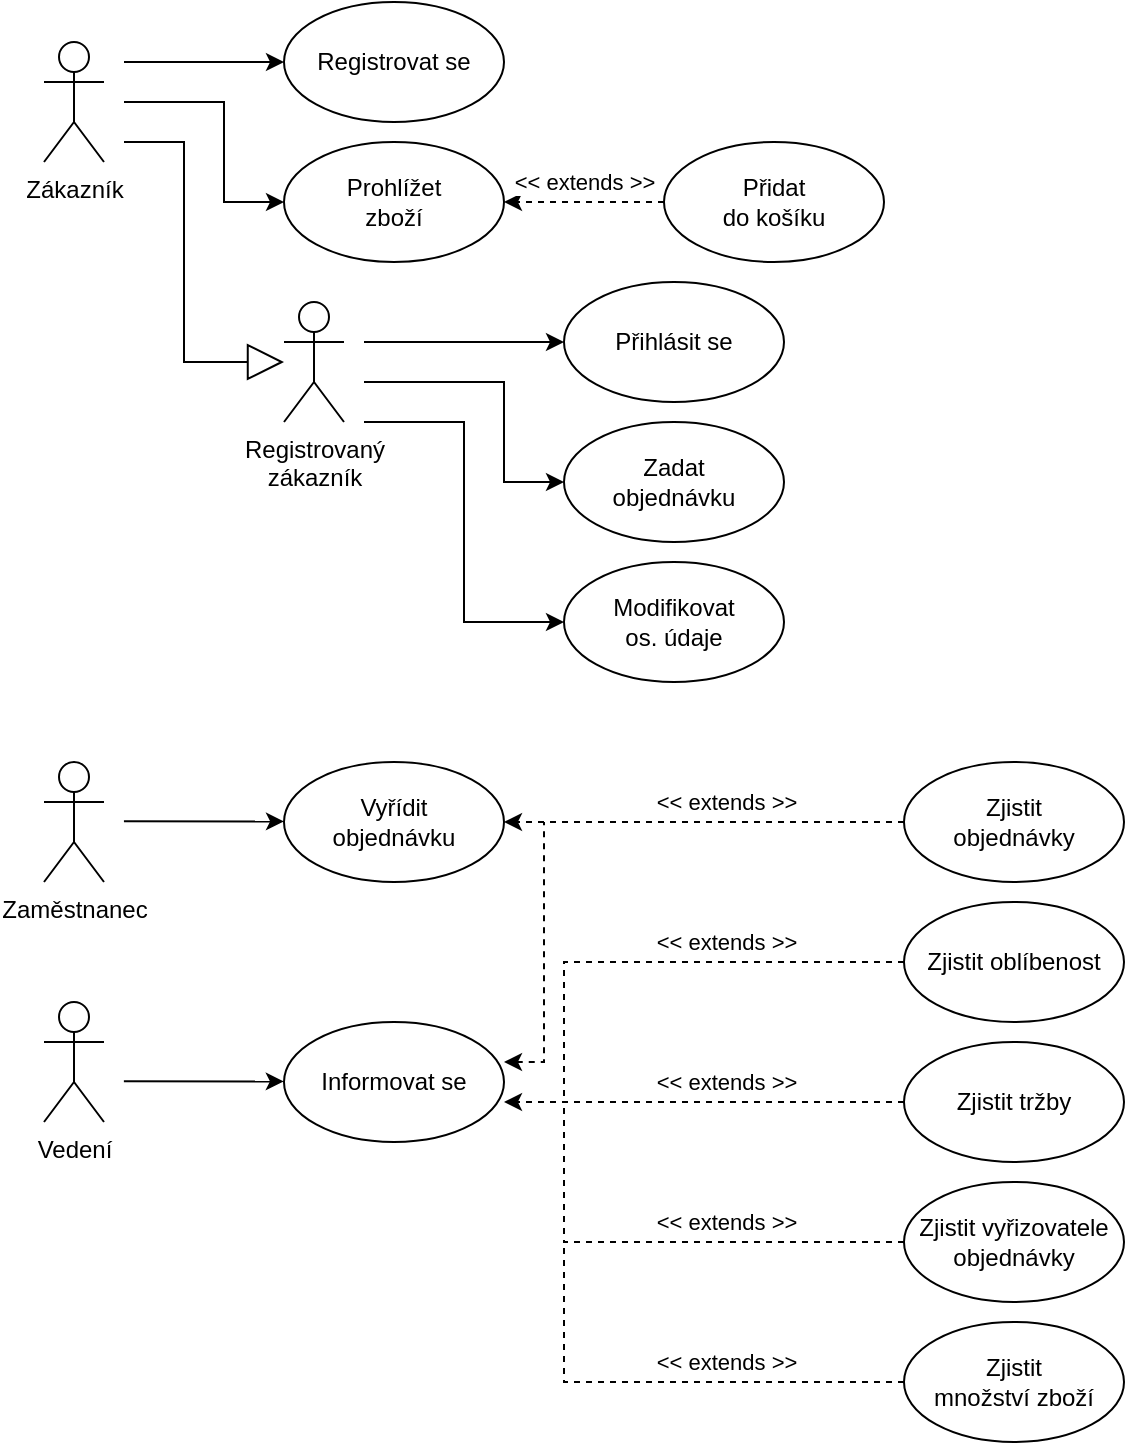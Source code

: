 <mxfile version="21.0.2" type="device"><diagram name="Page-1" id="ZpvCegiyJkyj14F8ROo1"><mxGraphModel dx="1687" dy="911" grid="1" gridSize="10" guides="1" tooltips="1" connect="1" arrows="1" fold="1" page="1" pageScale="1" pageWidth="1100" pageHeight="850" math="0" shadow="0"><root><mxCell id="0"/><mxCell id="1" parent="0"/><mxCell id="aG7Grr5ATdf8fzWSreN5-23" style="edgeStyle=orthogonalEdgeStyle;rounded=0;orthogonalLoop=1;jettySize=auto;html=1;entryX=0;entryY=0.5;entryDx=0;entryDy=0;" edge="1" parent="1" target="aG7Grr5ATdf8fzWSreN5-13"><mxGeometry relative="1" as="geometry"><mxPoint x="100" y="190" as="targetPoint"/><mxPoint x="80" y="50" as="sourcePoint"/><Array as="points"><mxPoint x="160" y="50"/></Array></mxGeometry></mxCell><mxCell id="aG7Grr5ATdf8fzWSreN5-1" value="Zákazník" style="shape=umlActor;verticalLabelPosition=bottom;verticalAlign=top;html=1;fontFamily=Helvetica;labelBorderColor=none;labelBackgroundColor=none;" vertex="1" parent="1"><mxGeometry x="40" y="40" width="30" height="60" as="geometry"/></mxCell><mxCell id="aG7Grr5ATdf8fzWSreN5-5" value="Zaměstnanec" style="shape=umlActor;verticalLabelPosition=bottom;verticalAlign=top;html=1;" vertex="1" parent="1"><mxGeometry x="40" y="400" width="30" height="60" as="geometry"/></mxCell><mxCell id="aG7Grr5ATdf8fzWSreN5-6" value="Vedení" style="shape=umlActor;verticalLabelPosition=bottom;verticalAlign=top;html=1;" vertex="1" parent="1"><mxGeometry x="40" y="520" width="30" height="60" as="geometry"/></mxCell><mxCell id="aG7Grr5ATdf8fzWSreN5-7" value="" style="endArrow=block;endSize=16;endFill=0;html=1;rounded=0;" edge="1" parent="1" target="aG7Grr5ATdf8fzWSreN5-8"><mxGeometry x="-0.263" width="160" relative="1" as="geometry"><mxPoint x="80" y="90" as="sourcePoint"/><mxPoint x="140" y="200" as="targetPoint"/><Array as="points"><mxPoint x="110" y="90"/><mxPoint x="110" y="200"/></Array><mxPoint as="offset"/></mxGeometry></mxCell><mxCell id="aG7Grr5ATdf8fzWSreN5-8" value="&lt;div&gt;Registrovaný&lt;/div&gt;&lt;div&gt;zákazník&lt;br&gt;&lt;/div&gt;" style="shape=umlActor;verticalLabelPosition=bottom;verticalAlign=top;html=1;" vertex="1" parent="1"><mxGeometry x="160" y="170" width="30" height="60" as="geometry"/></mxCell><mxCell id="aG7Grr5ATdf8fzWSreN5-9" value="Přihlásit se" style="ellipse;whiteSpace=wrap;html=1;" vertex="1" parent="1"><mxGeometry x="300" y="160" width="110" height="60" as="geometry"/></mxCell><mxCell id="aG7Grr5ATdf8fzWSreN5-11" value="&lt;div&gt;Zadat&lt;/div&gt;&lt;div&gt;objednávku&lt;br&gt;&lt;/div&gt;" style="ellipse;whiteSpace=wrap;html=1;" vertex="1" parent="1"><mxGeometry x="300" y="230" width="110" height="60" as="geometry"/></mxCell><mxCell id="aG7Grr5ATdf8fzWSreN5-12" value="&lt;div&gt;Modifikovat &lt;br&gt;&lt;/div&gt;&lt;div&gt;os. údaje&lt;br&gt;&lt;/div&gt;" style="ellipse;whiteSpace=wrap;html=1;" vertex="1" parent="1"><mxGeometry x="300" y="300" width="110" height="60" as="geometry"/></mxCell><mxCell id="aG7Grr5ATdf8fzWSreN5-13" value="Registrovat se" style="ellipse;whiteSpace=wrap;html=1;" vertex="1" parent="1"><mxGeometry x="160" y="20" width="110" height="60" as="geometry"/></mxCell><mxCell id="aG7Grr5ATdf8fzWSreN5-14" value="&lt;div&gt;Prohlížet&lt;/div&gt;&lt;div&gt;zboží&lt;br&gt;&lt;/div&gt;" style="ellipse;whiteSpace=wrap;html=1;" vertex="1" parent="1"><mxGeometry x="160" y="90" width="110" height="60" as="geometry"/></mxCell><mxCell id="aG7Grr5ATdf8fzWSreN5-15" value="&lt;div&gt;Přidat &lt;br&gt;&lt;/div&gt;&lt;div&gt;do košíku&lt;/div&gt;" style="ellipse;whiteSpace=wrap;html=1;" vertex="1" parent="1"><mxGeometry x="350" y="90" width="110" height="60" as="geometry"/></mxCell><mxCell id="aG7Grr5ATdf8fzWSreN5-16" value="&lt;div&gt;Vyřídit&lt;/div&gt;&lt;div&gt;objednávku&lt;br&gt;&lt;/div&gt;" style="ellipse;whiteSpace=wrap;html=1;" vertex="1" parent="1"><mxGeometry x="160" y="400" width="110" height="60" as="geometry"/></mxCell><mxCell id="aG7Grr5ATdf8fzWSreN5-17" value="Informovat se" style="ellipse;whiteSpace=wrap;html=1;" vertex="1" parent="1"><mxGeometry x="160" y="530" width="110" height="60" as="geometry"/></mxCell><mxCell id="aG7Grr5ATdf8fzWSreN5-18" value="&lt;div&gt;Zjistit&lt;/div&gt;&lt;div&gt;objednávky&lt;br&gt;&lt;/div&gt;" style="ellipse;whiteSpace=wrap;html=1;" vertex="1" parent="1"><mxGeometry x="470" y="400" width="110" height="60" as="geometry"/></mxCell><mxCell id="aG7Grr5ATdf8fzWSreN5-19" value="&lt;div&gt;Zjistit&lt;/div&gt;&lt;div&gt;množství zboží&lt;br&gt;&lt;/div&gt;" style="ellipse;whiteSpace=wrap;html=1;" vertex="1" parent="1"><mxGeometry x="470" y="680" width="110" height="60" as="geometry"/></mxCell><mxCell id="aG7Grr5ATdf8fzWSreN5-20" value="&lt;div&gt;Zjistit oblíbenost&lt;/div&gt;" style="ellipse;whiteSpace=wrap;html=1;" vertex="1" parent="1"><mxGeometry x="470" y="470" width="110" height="60" as="geometry"/></mxCell><mxCell id="aG7Grr5ATdf8fzWSreN5-21" value="Zjistit tržby" style="ellipse;whiteSpace=wrap;html=1;" vertex="1" parent="1"><mxGeometry x="470" y="540" width="110" height="60" as="geometry"/></mxCell><mxCell id="aG7Grr5ATdf8fzWSreN5-22" value="&lt;div&gt;Zjistit vyřizovatele&lt;/div&gt;&lt;div&gt;objednávky&lt;br&gt;&lt;/div&gt;" style="ellipse;whiteSpace=wrap;html=1;" vertex="1" parent="1"><mxGeometry x="470" y="610" width="110" height="60" as="geometry"/></mxCell><mxCell id="aG7Grr5ATdf8fzWSreN5-24" style="edgeStyle=orthogonalEdgeStyle;rounded=0;orthogonalLoop=1;jettySize=auto;html=1;entryX=0;entryY=0.5;entryDx=0;entryDy=0;" edge="1" parent="1" target="aG7Grr5ATdf8fzWSreN5-14"><mxGeometry relative="1" as="geometry"><mxPoint x="160" y="260" as="targetPoint"/><mxPoint x="80" y="70" as="sourcePoint"/><Array as="points"><mxPoint x="80" y="70"/><mxPoint x="130" y="70"/><mxPoint x="130" y="120"/></Array></mxGeometry></mxCell><mxCell id="aG7Grr5ATdf8fzWSreN5-26" value="" style="endArrow=classic;dashed=1;endFill=1;endSize=6;html=1;rounded=0;exitX=0;exitY=0.5;exitDx=0;exitDy=0;entryX=1;entryY=0.5;entryDx=0;entryDy=0;" edge="1" parent="1" source="aG7Grr5ATdf8fzWSreN5-15" target="aG7Grr5ATdf8fzWSreN5-14"><mxGeometry width="160" relative="1" as="geometry"><mxPoint x="360" y="270" as="sourcePoint"/><mxPoint x="520" y="270" as="targetPoint"/></mxGeometry></mxCell><mxCell id="aG7Grr5ATdf8fzWSreN5-28" value="&amp;lt;&amp;lt; extends &amp;gt;&amp;gt;" style="edgeLabel;html=1;align=center;verticalAlign=middle;resizable=0;points=[];" vertex="1" connectable="0" parent="aG7Grr5ATdf8fzWSreN5-26"><mxGeometry x="-0.344" y="1" relative="1" as="geometry"><mxPoint x="-14" y="-11" as="offset"/></mxGeometry></mxCell><mxCell id="aG7Grr5ATdf8fzWSreN5-31" style="edgeStyle=orthogonalEdgeStyle;rounded=0;orthogonalLoop=1;jettySize=auto;html=1;entryX=0;entryY=0.5;entryDx=0;entryDy=0;" edge="1" parent="1" target="aG7Grr5ATdf8fzWSreN5-9"><mxGeometry relative="1" as="geometry"><mxPoint x="290" y="220" as="targetPoint"/><mxPoint x="200" y="190" as="sourcePoint"/><Array as="points"><mxPoint x="200" y="190"/></Array></mxGeometry></mxCell><mxCell id="aG7Grr5ATdf8fzWSreN5-32" style="edgeStyle=orthogonalEdgeStyle;rounded=0;orthogonalLoop=1;jettySize=auto;html=1;entryX=0;entryY=0.5;entryDx=0;entryDy=0;" edge="1" parent="1" target="aG7Grr5ATdf8fzWSreN5-11"><mxGeometry relative="1" as="geometry"><mxPoint x="279.97" y="269.66" as="targetPoint"/><mxPoint x="200" y="210" as="sourcePoint"/><Array as="points"><mxPoint x="200" y="210"/><mxPoint x="270" y="210"/><mxPoint x="270" y="260"/></Array></mxGeometry></mxCell><mxCell id="aG7Grr5ATdf8fzWSreN5-33" style="edgeStyle=orthogonalEdgeStyle;rounded=0;orthogonalLoop=1;jettySize=auto;html=1;entryX=0;entryY=0.5;entryDx=0;entryDy=0;" edge="1" parent="1" target="aG7Grr5ATdf8fzWSreN5-12"><mxGeometry relative="1" as="geometry"><mxPoint x="279.97" y="340" as="targetPoint"/><mxPoint x="200" y="230" as="sourcePoint"/><Array as="points"><mxPoint x="200" y="230"/><mxPoint x="250" y="230"/><mxPoint x="250" y="330"/></Array></mxGeometry></mxCell><mxCell id="aG7Grr5ATdf8fzWSreN5-34" style="edgeStyle=orthogonalEdgeStyle;rounded=0;orthogonalLoop=1;jettySize=auto;html=1;entryX=0;entryY=0.5;entryDx=0;entryDy=0;" edge="1" parent="1"><mxGeometry relative="1" as="geometry"><mxPoint x="159.97" y="429.66" as="targetPoint"/><mxPoint x="79.97" y="429.66" as="sourcePoint"/><Array as="points"><mxPoint x="159.97" y="429.66"/></Array></mxGeometry></mxCell><mxCell id="aG7Grr5ATdf8fzWSreN5-35" value="" style="endArrow=classic;dashed=1;endFill=1;endSize=6;html=1;rounded=0;exitX=0;exitY=0.5;exitDx=0;exitDy=0;entryX=1;entryY=0.5;entryDx=0;entryDy=0;" edge="1" parent="1" source="aG7Grr5ATdf8fzWSreN5-18" target="aG7Grr5ATdf8fzWSreN5-16"><mxGeometry width="160" relative="1" as="geometry"><mxPoint x="440" y="429.66" as="sourcePoint"/><mxPoint x="360" y="429.66" as="targetPoint"/></mxGeometry></mxCell><mxCell id="aG7Grr5ATdf8fzWSreN5-36" value="&amp;lt;&amp;lt; extends &amp;gt;&amp;gt;" style="edgeLabel;html=1;align=center;verticalAlign=middle;resizable=0;points=[];" vertex="1" connectable="0" parent="aG7Grr5ATdf8fzWSreN5-35"><mxGeometry x="-0.344" y="1" relative="1" as="geometry"><mxPoint x="-24" y="-11" as="offset"/></mxGeometry></mxCell><mxCell id="aG7Grr5ATdf8fzWSreN5-37" style="edgeStyle=orthogonalEdgeStyle;rounded=0;orthogonalLoop=1;jettySize=auto;html=1;entryX=0;entryY=0.5;entryDx=0;entryDy=0;" edge="1" parent="1"><mxGeometry relative="1" as="geometry"><mxPoint x="159.94" y="559.66" as="targetPoint"/><mxPoint x="79.94" y="559.66" as="sourcePoint"/><Array as="points"><mxPoint x="159.94" y="559.66"/></Array></mxGeometry></mxCell><mxCell id="aG7Grr5ATdf8fzWSreN5-38" value="" style="endArrow=none;dashed=1;endFill=0;endSize=6;html=1;rounded=0;exitX=0;exitY=0.5;exitDx=0;exitDy=0;" edge="1" parent="1" source="aG7Grr5ATdf8fzWSreN5-20"><mxGeometry width="160" relative="1" as="geometry"><mxPoint x="420" y="510" as="sourcePoint"/><mxPoint x="300" y="570" as="targetPoint"/><Array as="points"><mxPoint x="300" y="500"/></Array></mxGeometry></mxCell><mxCell id="aG7Grr5ATdf8fzWSreN5-39" value="&amp;lt;&amp;lt; extends &amp;gt;&amp;gt;" style="edgeLabel;html=1;align=center;verticalAlign=middle;resizable=0;points=[];" vertex="1" connectable="0" parent="aG7Grr5ATdf8fzWSreN5-38"><mxGeometry x="-0.344" y="1" relative="1" as="geometry"><mxPoint x="-11" y="-11" as="offset"/></mxGeometry></mxCell><mxCell id="aG7Grr5ATdf8fzWSreN5-40" value="" style="endArrow=classic;dashed=1;endFill=1;endSize=6;html=1;rounded=0;entryX=1;entryY=0.5;entryDx=0;entryDy=0;exitX=0;exitY=0.5;exitDx=0;exitDy=0;" edge="1" parent="1" source="aG7Grr5ATdf8fzWSreN5-21"><mxGeometry width="160" relative="1" as="geometry"><mxPoint x="420" y="580" as="sourcePoint"/><mxPoint x="270" y="570" as="targetPoint"/></mxGeometry></mxCell><mxCell id="aG7Grr5ATdf8fzWSreN5-41" value="&amp;lt;&amp;lt; extends &amp;gt;&amp;gt;" style="edgeLabel;html=1;align=center;verticalAlign=middle;resizable=0;points=[];" vertex="1" connectable="0" parent="aG7Grr5ATdf8fzWSreN5-40"><mxGeometry x="-0.344" y="1" relative="1" as="geometry"><mxPoint x="-24" y="-11" as="offset"/></mxGeometry></mxCell><mxCell id="aG7Grr5ATdf8fzWSreN5-42" value="" style="endArrow=none;dashed=1;endFill=0;endSize=6;html=1;rounded=0;exitX=0;exitY=0.5;exitDx=0;exitDy=0;" edge="1" parent="1" source="aG7Grr5ATdf8fzWSreN5-22"><mxGeometry width="160" relative="1" as="geometry"><mxPoint x="430" y="640" as="sourcePoint"/><mxPoint x="300" y="570" as="targetPoint"/><Array as="points"><mxPoint x="300" y="640"/></Array></mxGeometry></mxCell><mxCell id="aG7Grr5ATdf8fzWSreN5-43" value="&amp;lt;&amp;lt; extends &amp;gt;&amp;gt;" style="edgeLabel;html=1;align=center;verticalAlign=middle;resizable=0;points=[];" vertex="1" connectable="0" parent="aG7Grr5ATdf8fzWSreN5-42"><mxGeometry x="-0.344" y="1" relative="1" as="geometry"><mxPoint x="-11" y="-11" as="offset"/></mxGeometry></mxCell><mxCell id="aG7Grr5ATdf8fzWSreN5-44" value="" style="endArrow=none;dashed=1;endFill=0;endSize=6;html=1;rounded=0;exitX=0;exitY=0.5;exitDx=0;exitDy=0;" edge="1" parent="1" source="aG7Grr5ATdf8fzWSreN5-19"><mxGeometry width="160" relative="1" as="geometry"><mxPoint x="430" y="710" as="sourcePoint"/><mxPoint x="300" y="640" as="targetPoint"/><Array as="points"><mxPoint x="300" y="710"/></Array></mxGeometry></mxCell><mxCell id="aG7Grr5ATdf8fzWSreN5-45" value="&amp;lt;&amp;lt; extends &amp;gt;&amp;gt;" style="edgeLabel;html=1;align=center;verticalAlign=middle;resizable=0;points=[];" vertex="1" connectable="0" parent="aG7Grr5ATdf8fzWSreN5-44"><mxGeometry x="-0.344" y="1" relative="1" as="geometry"><mxPoint x="-11" y="-11" as="offset"/></mxGeometry></mxCell><mxCell id="aG7Grr5ATdf8fzWSreN5-51" value="" style="endArrow=none;dashed=1;endFill=0;endSize=6;html=1;rounded=0;startArrow=classic;startFill=1;exitX=1;exitY=0.333;exitDx=0;exitDy=0;exitPerimeter=0;" edge="1" parent="1" source="aG7Grr5ATdf8fzWSreN5-17"><mxGeometry width="160" relative="1" as="geometry"><mxPoint x="300" y="500" as="sourcePoint"/><mxPoint x="290" y="430" as="targetPoint"/><Array as="points"><mxPoint x="290" y="550"/></Array></mxGeometry></mxCell></root></mxGraphModel></diagram></mxfile>